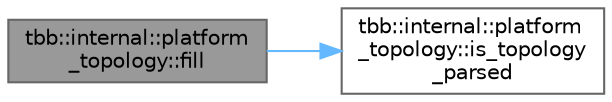 digraph "tbb::internal::platform_topology::fill"
{
 // LATEX_PDF_SIZE
  bgcolor="transparent";
  edge [fontname=Helvetica,fontsize=10,labelfontname=Helvetica,labelfontsize=10];
  node [fontname=Helvetica,fontsize=10,shape=box,height=0.2,width=0.4];
  rankdir="LR";
  Node1 [id="Node000001",label="tbb::internal::platform\l_topology::fill",height=0.2,width=0.4,color="gray40", fillcolor="grey60", style="filled", fontcolor="black",tooltip=" "];
  Node1 -> Node2 [id="edge1_Node000001_Node000002",color="steelblue1",style="solid",tooltip=" "];
  Node2 [id="Node000002",label="tbb::internal::platform\l_topology::is_topology\l_parsed",height=0.2,width=0.4,color="grey40", fillcolor="white", style="filled",URL="$classtbb_1_1internal_1_1platform__topology.html#acc1130044eca289796ee6dbd28c198ce",tooltip=" "];
}
